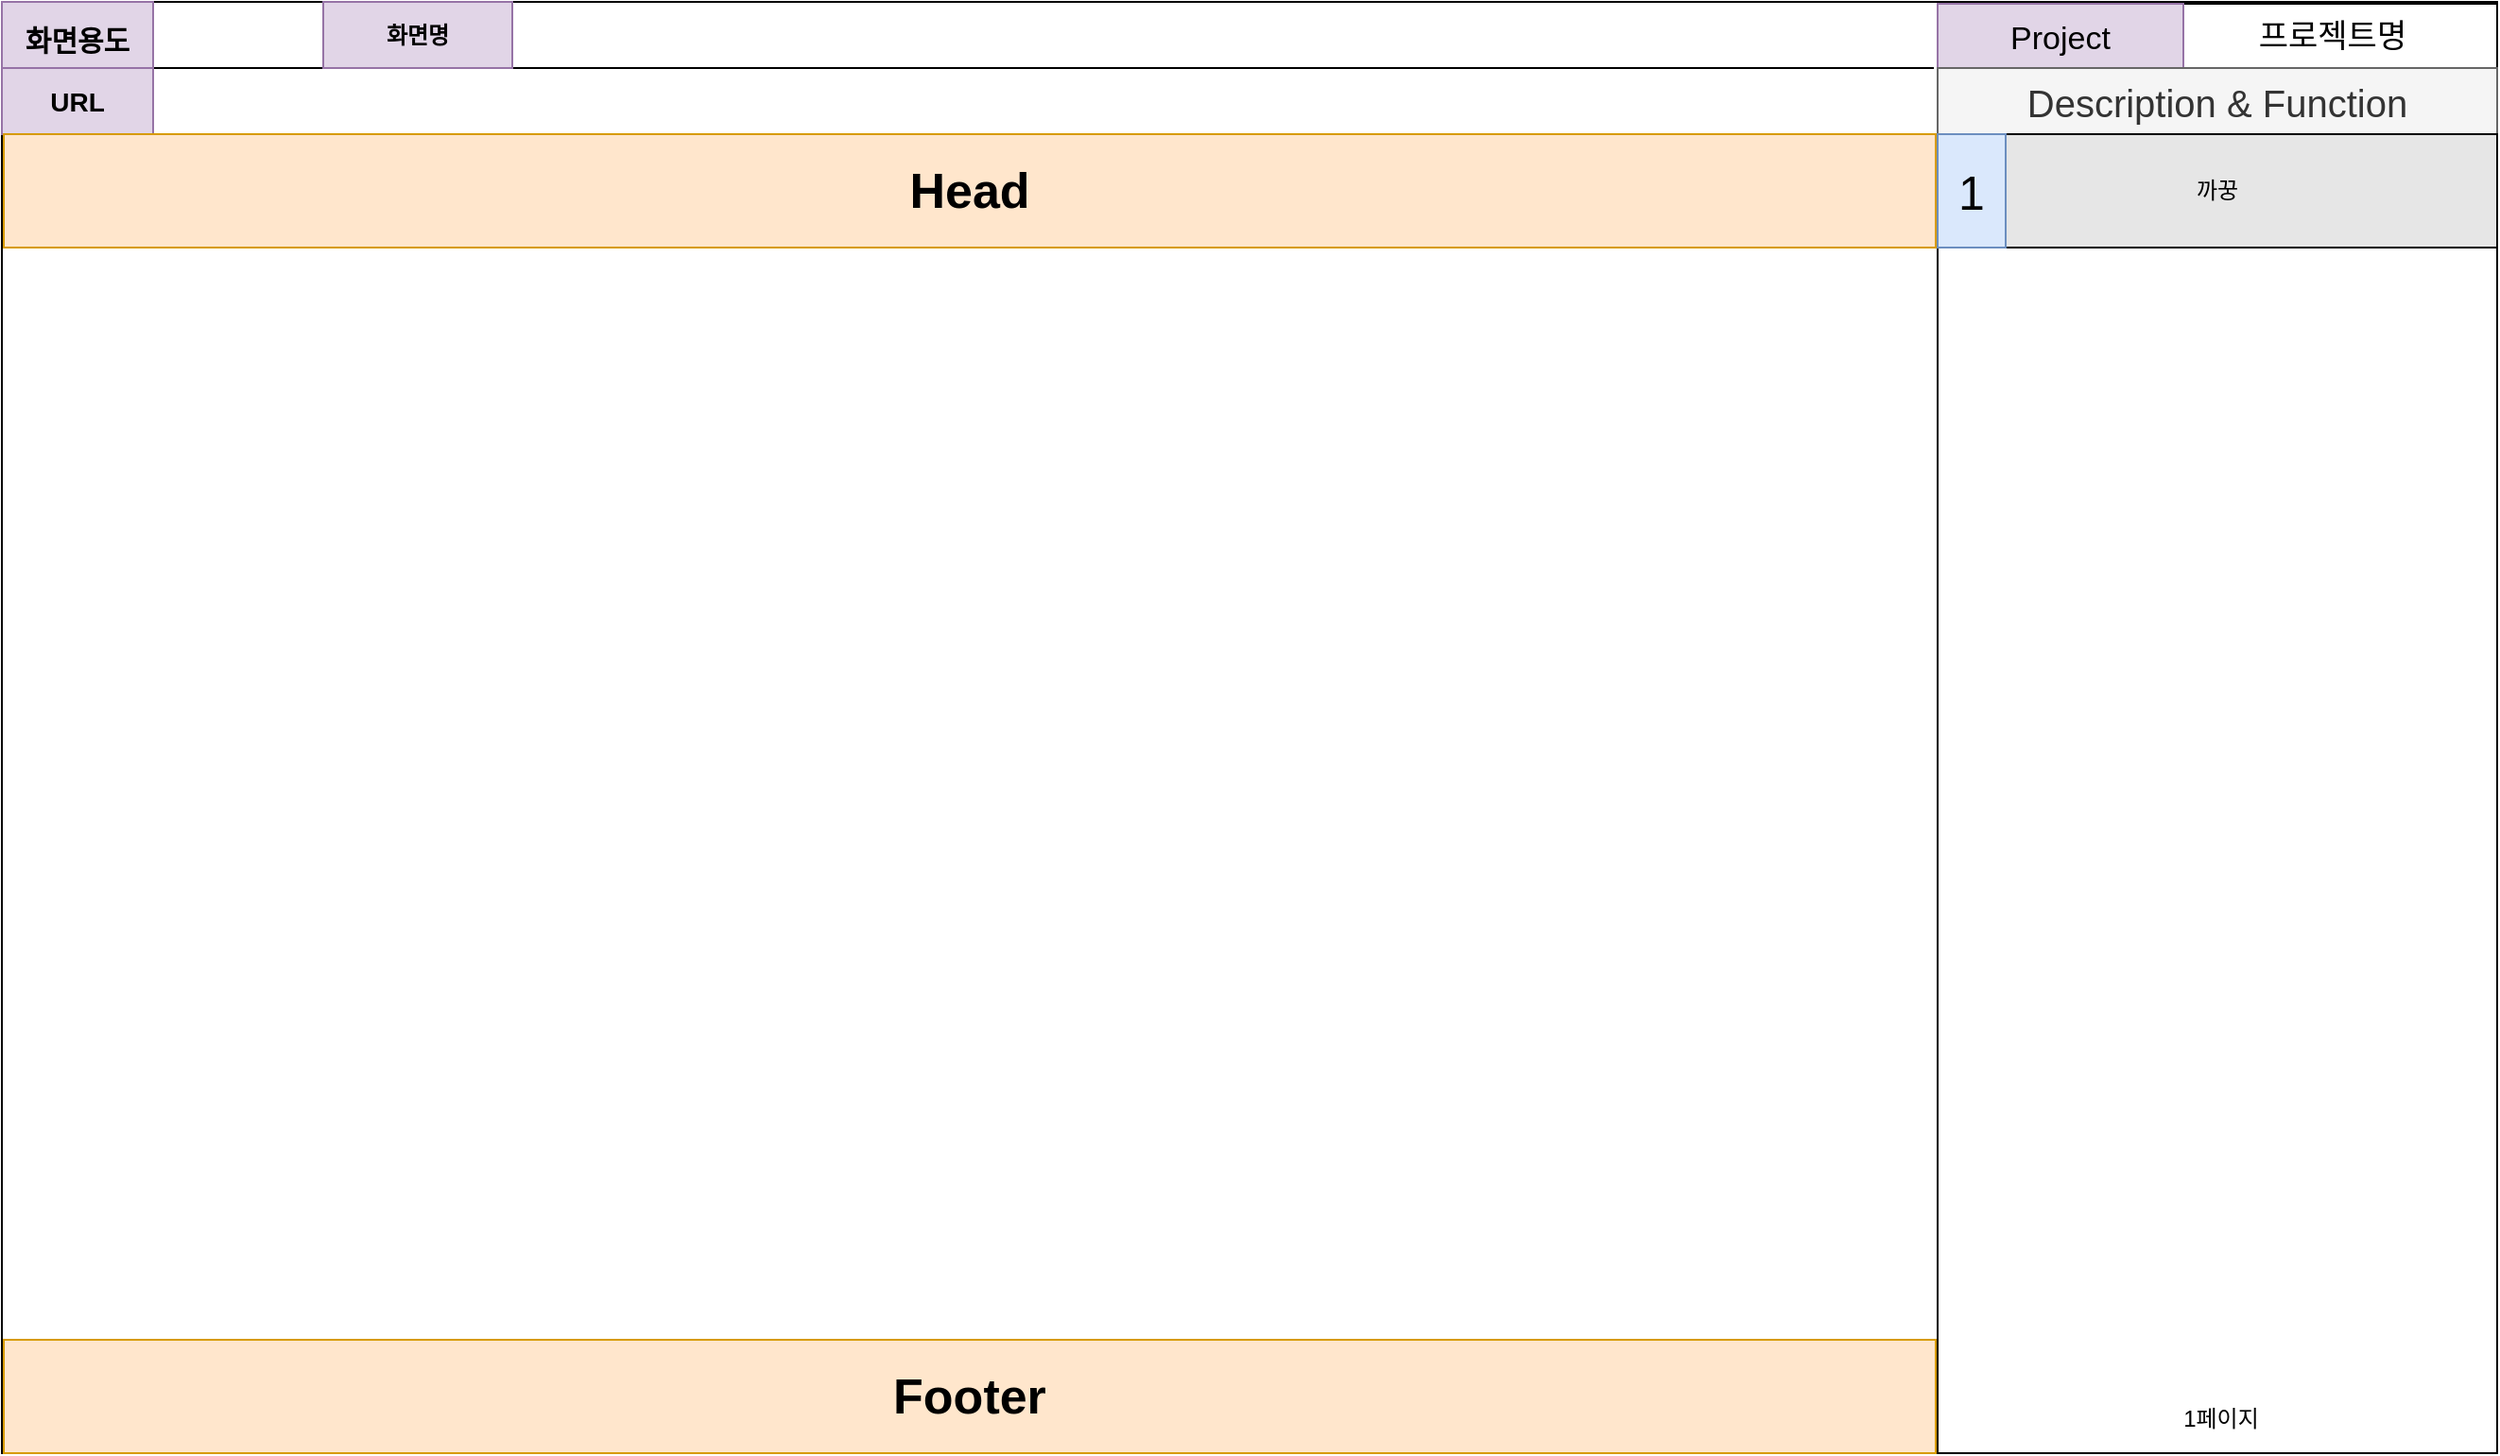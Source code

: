 <mxfile version="13.1.0" type="github"><diagram id="jrFRx5wPDQ8HSJ6aE097" name="Page-1"><mxGraphModel dx="2249" dy="745" grid="1" gridSize="10" guides="1" tooltips="1" connect="1" arrows="1" fold="1" page="1" pageScale="1" pageWidth="827" pageHeight="1169" math="0" shadow="0"><root><mxCell id="0"/><mxCell id="1" parent="0"/><mxCell id="JzY2-JAlogKS8BwtFfS--26" value="" style="verticalLabelPosition=bottom;verticalAlign=top;html=1;shape=mxgraph.basic.rect;fillColor2=none;strokeWidth=1;size=20;indent=5;shadow=0;gradientColor=none;" parent="1" vertex="1"><mxGeometry x="-820" y="50" width="1024" height="768" as="geometry"/></mxCell><mxCell id="JzY2-JAlogKS8BwtFfS--10" value="" style="line;strokeWidth=1;html=1;perimeter=backbonePerimeter;points=[];outlineConnect=0;" parent="1" vertex="1"><mxGeometry x="-820" y="80" width="1022" height="10" as="geometry"/></mxCell><mxCell id="JzY2-JAlogKS8BwtFfS--12" value="&lt;b&gt;&lt;font style=&quot;font-size: 15px&quot;&gt;화면용도&lt;/font&gt;&lt;/b&gt;" style="rounded=0;whiteSpace=wrap;html=1;strokeWidth=1;fillColor=#e1d5e7;strokeColor=#9673a6;" parent="1" vertex="1"><mxGeometry x="-820" y="50" width="80" height="40" as="geometry"/></mxCell><mxCell id="JzY2-JAlogKS8BwtFfS--13" value="" style="rounded=0;whiteSpace=wrap;html=1;strokeWidth=1;fillColor=#f5f5f5;strokeColor=#666666;fontColor=#333333;" parent="1" vertex="1"><mxGeometry x="-820" y="90" width="80" height="30" as="geometry"/></mxCell><mxCell id="JzY2-JAlogKS8BwtFfS--14" value="&lt;b&gt;&lt;font style=&quot;font-size: 14px&quot;&gt;URL&lt;/font&gt;&lt;/b&gt;" style="rounded=0;whiteSpace=wrap;html=1;strokeWidth=1;fillColor=#e1d5e7;strokeColor=#9673a6;" parent="1" vertex="1"><mxGeometry x="-820" y="85" width="80" height="35" as="geometry"/></mxCell><mxCell id="JzY2-JAlogKS8BwtFfS--20" value="&lt;b&gt;화면명&lt;/b&gt;" style="rounded=0;whiteSpace=wrap;html=1;strokeWidth=1;fillColor=#e1d5e7;strokeColor=#9673a6;" parent="1" vertex="1"><mxGeometry x="-650" y="50" width="100" height="35" as="geometry"/></mxCell><mxCell id="JzY2-JAlogKS8BwtFfS--30" value="" style="verticalLabelPosition=bottom;verticalAlign=top;html=1;shape=mxgraph.basic.rect;fillColor2=none;strokeWidth=1;size=20;indent=5;shadow=0;gradientColor=none;" parent="1" vertex="1"><mxGeometry x="204" y="50" width="296" height="768" as="geometry"/></mxCell><mxCell id="JzY2-JAlogKS8BwtFfS--39" value="&lt;font style=&quot;font-size: 17px&quot;&gt;프로젝트명&lt;/font&gt;" style="rounded=0;whiteSpace=wrap;html=1;strokeWidth=1;fontSize=18;" parent="1" vertex="1"><mxGeometry x="326" y="51" width="174" height="34" as="geometry"/></mxCell><mxCell id="JzY2-JAlogKS8BwtFfS--40" value="&lt;font style=&quot;font-size: 17px&quot;&gt;Project&lt;/font&gt;" style="rounded=0;whiteSpace=wrap;html=1;strokeWidth=1;fillColor=#e1d5e7;strokeColor=#9673a6;fontSize=19;" parent="1" vertex="1"><mxGeometry x="204" y="51" width="130" height="35" as="geometry"/></mxCell><mxCell id="JzY2-JAlogKS8BwtFfS--41" value="&lt;font style=&quot;font-size: 20px&quot;&gt;Description &amp;amp; Function&lt;/font&gt;" style="rounded=0;whiteSpace=wrap;html=1;strokeWidth=1;fillColor=#f5f5f5;strokeColor=#666666;fontColor=#333333;" parent="1" vertex="1"><mxGeometry x="204" y="85" width="296" height="35" as="geometry"/></mxCell><mxCell id="JzY2-JAlogKS8BwtFfS--46" value="까꿍" style="rounded=0;whiteSpace=wrap;html=1;strokeWidth=1;fillColor=#E6E6E6;strokeColor=#000000;" parent="1" vertex="1"><mxGeometry x="204" y="120" width="296" height="60" as="geometry"/></mxCell><mxCell id="JzY2-JAlogKS8BwtFfS--47" value="&lt;font style=&quot;font-size: 25px&quot;&gt;1&lt;/font&gt;" style="rounded=0;whiteSpace=wrap;html=1;strokeWidth=1;fillColor=#dae8fc;strokeColor=#6c8ebf;" parent="1" vertex="1"><mxGeometry x="204" y="120" width="36" height="60" as="geometry"/></mxCell><mxCell id="JzY2-JAlogKS8BwtFfS--78" value="" style="line;strokeWidth=1;html=1;perimeter=backbonePerimeter;points=[];outlineConnect=0;" parent="1" vertex="1"><mxGeometry x="-740" y="115" width="943" height="10" as="geometry"/></mxCell><mxCell id="JzY2-JAlogKS8BwtFfS--88" value="&lt;span style=&quot;font-size: 26px&quot;&gt;&lt;b&gt;Footer&lt;/b&gt;&lt;/span&gt;" style="rounded=0;whiteSpace=wrap;html=1;strokeWidth=1;fillColor=#ffe6cc;strokeColor=#d79b00;" parent="1" vertex="1"><mxGeometry x="-819" y="758" width="1022" height="60" as="geometry"/></mxCell><mxCell id="JzY2-JAlogKS8BwtFfS--89" value="&lt;font style=&quot;font-size: 26px&quot;&gt;&lt;b&gt;Head&lt;/b&gt;&lt;/font&gt;" style="rounded=0;whiteSpace=wrap;html=1;strokeWidth=1;fillColor=#ffe6cc;strokeColor=#d79b00;" parent="1" vertex="1"><mxGeometry x="-819" y="120" width="1022" height="60" as="geometry"/></mxCell><mxCell id="JzY2-JAlogKS8BwtFfS--91" value="1페이지" style="rounded=0;whiteSpace=wrap;html=1;strokeWidth=1;fillColor=#FFFFFF;strokeColor=#FFFFFF;" parent="1" vertex="1"><mxGeometry x="210" y="790" width="288" height="20" as="geometry"/></mxCell></root></mxGraphModel></diagram></mxfile>